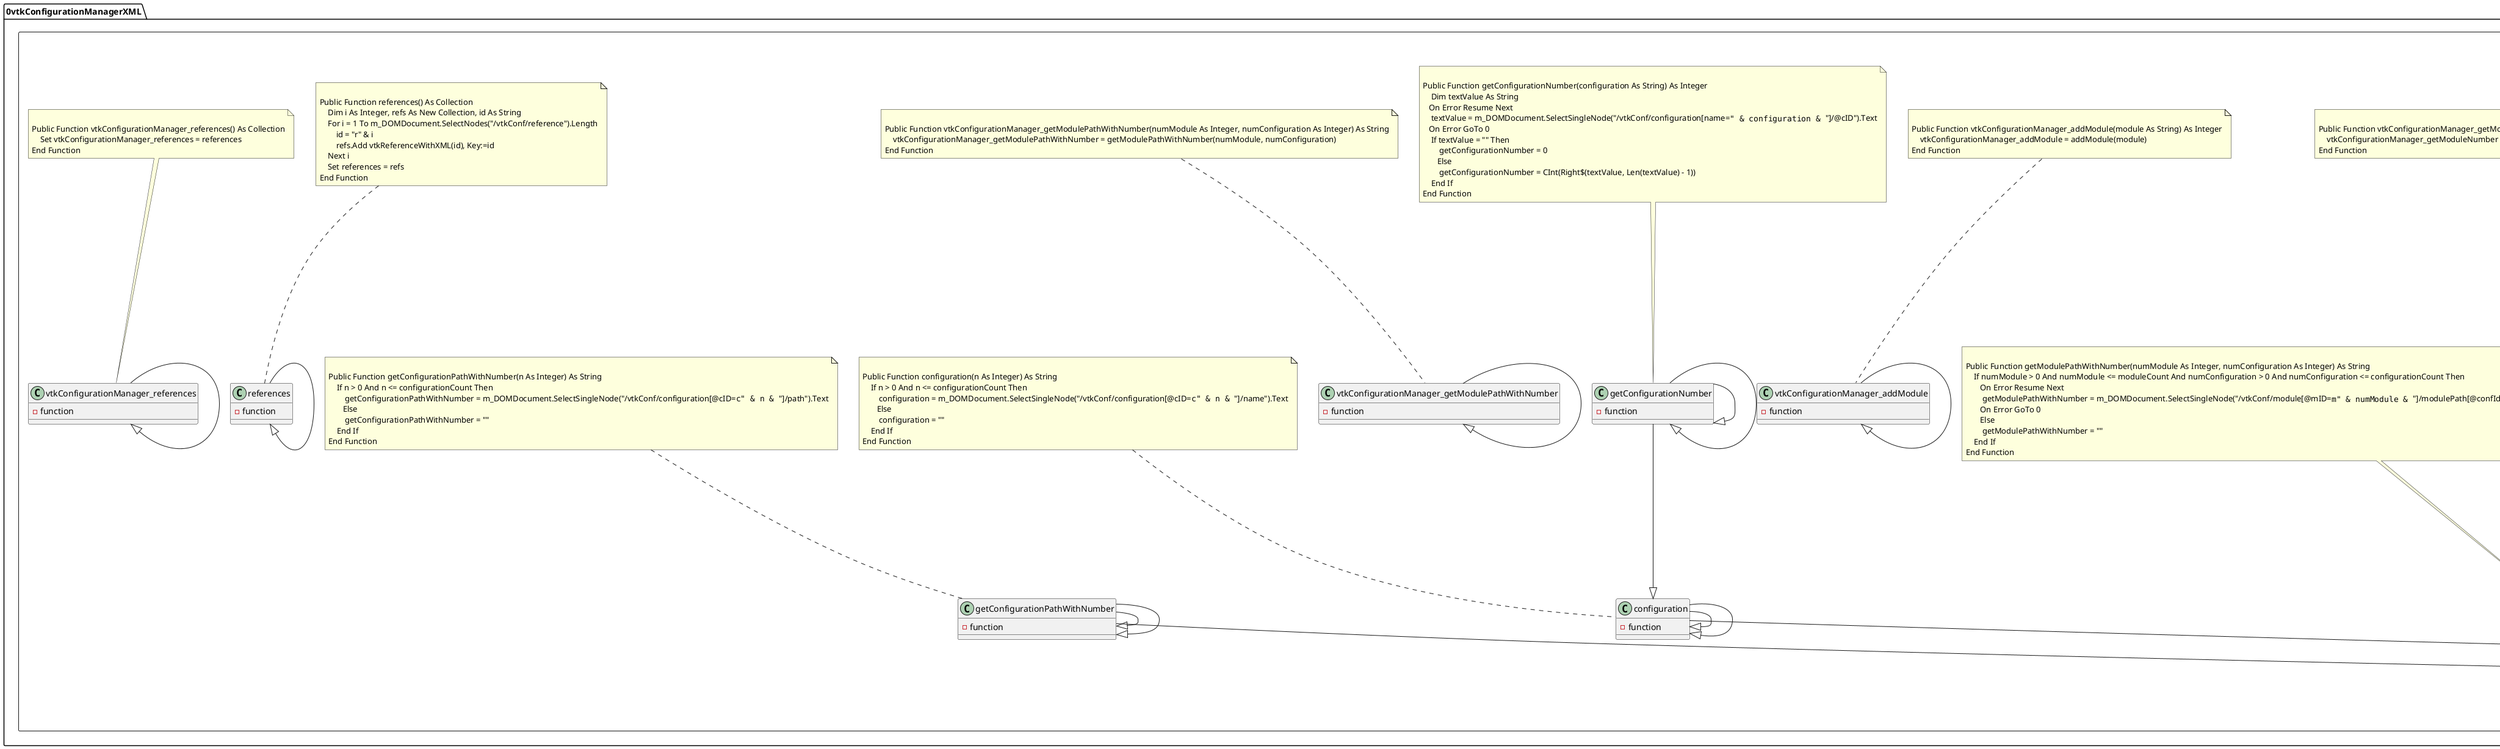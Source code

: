 @startuml
file 0vtkConfigurationManagerXML.cls {
class Class_Terminate {
- sub
}
note top

Private Sub Class_Terminate()
    Set m_DOMDocument = Nothing
End Sub
end note
class init {
- sub
}
note top

Public Sub init(ByVal XMLFilePath As String)
    Dim fso As New FileSystemObject, DDoc As MSXML2.DOMDocument
    Dim projectName As String, rootPath As String
    If fso.FileExists(XMLFilePath) Then
        Set DDoc = New MSXML2.DOMDocument
        DDoc.Load XMLFilePath
        DDoc.setProperty "SelectionLanguage", "XPath"  ' for the use of the contains() function of XPath
        If DDoc.parseError.ErrorCode <> 0 Then
            Err.Raise Number:=VTK_INVALID_XML_FILE, Source:="init:vtkConfigurationManagerXML", Description:="Parse error of " & XMLFilePath & " : " & DDoc.parseError.reason
        End If
        If DDoc.SelectSingleNode("/vtkConf/info/vtkConfigurationsVersion").Text <> "2.0" Then
            Err.Raise Number:=VTK_OBSOLETE_CONFIGURATION_SHEET, Source:="init:vtkConfigurationManagerXML", Description:="Bad version of XML File : 2.0 expected."
        End If
       On Error GoTo M_Error
        projectName = DDoc.SelectSingleNode("/vtkConf/info/projectName").Text
        rootPath = fso.GetParentFolderName(fso.GetParentFolderName(XMLFilePath))
       On Error GoTo 0
        Set m_DOMDocument = DDoc
        m_projectName = projectName
        m_rootPath = rootPath
       Else
        Err.Raise Number:=VTK_WRONG_FILE_PATH, Source:="init:vtkConfigurationManagerXML", Description:="The File " & XMLFilePath & " is unreachable."
    End If
    Exit Sub
M_Error:
    Err.Raise Number:=VTK_INVALID_XML_FILE, Source:="init:vtkConfigurationManagerXML", Description:="Parse error of " & XMLFilePath & " : " & DDoc.parseError.reason
End Sub
end note
init -down-|> projectName
init -down-|> projectName
class configuration {
- function
}
note top

Public Function configuration(n As Integer) As String
    If n > 0 And n <= configurationCount Then
        configuration = m_DOMDocument.SelectSingleNode("/vtkConf/configuration[@cID=""c" & n & """]/name").Text
       Else
        configuration = ""
    End If
End Function
end note
configuration -down-|> configurationCount
configuration -down-|> configuration
configuration -down-|> configuration
class vtkConfigurationManager_configuration {
- function
}
note top

Public Function vtkConfigurationManager_configuration(n As Integer) As String
    vtkConfigurationManager_configuration = configuration(n)
End Function
end note
vtkConfigurationManager_configuration -down-|> vtkConfigurationManager_configuration
class raiseReadOnlyError {
- sub
}
note top

Private Sub raiseReadOnlyError(Source As String)
    Err.Raise Number:=VTK_READONLY_FILE, Source:=Source, Description:="A XML Configuration File is considered Read-Only"
End Sub
end note
class addConfiguration {
- function
}
note top

Public Function addConfiguration(configuration As String, Optional path As String = "", Optional template As String = "", Optional projectName As String = "", Optional comment As String = "") As Integer
    raiseReadOnlyError Source:="addConfiguration:vtkConfigurationManagerXML"
End Function
end note
addConfiguration -down-|> projectName
addConfiguration -down-|> raiseReadOnlyError
class vtkConfigurationManager_addConfiguration {
- function
}
note top

Public Function vtkConfigurationManager_addConfiguration(configuration As String, Optional path As String = "", Optional template As String = "", Optional projectName As String = "", Optional comment As String = "") As Integer
    vtkConfigurationManager_addConfiguration = addConfiguration(configuration, path, template, projectName, comment)
End Function
end note
vtkConfigurationManager_addConfiguration -down-|> projectName
vtkConfigurationManager_addConfiguration -down-|> vtkConfigurationManager_addConfiguration
class configurations {
- function
}
note top

Public Function configurations() As Collection
    Dim col As New Collection, i As Integer, c As vtkConfiguration
    For i = 1 To configurationCount
        Set c = New vtkConfiguration
        c.init confManager:=Me, confNumber:=i
        col.Add Item:=c, Key:=configuration(i)
    Next i
    Set configurations = col
End Function
end note
configurations -down-|> configurations
class vtkConfigurationManager_configurations {
- function
}
note top

Public Function vtkConfigurationManager_configurations() As Collection
    Set vtkConfigurationManager_configurations = configurations
End Function
end note
vtkConfigurationManager_configurations -down-|> vtkConfigurationManager_configurations
class getConfigurationNumber {
- function
}
note top

Public Function getConfigurationNumber(configuration As String) As Integer
    Dim textValue As String
   On Error Resume Next
    textValue = m_DOMDocument.SelectSingleNode("/vtkConf/configuration[name=""" & configuration & """]/@cID").Text
   On Error GoTo 0
    If textValue = "" Then
        getConfigurationNumber = 0
       Else
        getConfigurationNumber = CInt(Right$(textValue, Len(textValue) - 1))
    End If
End Function
end note
getConfigurationNumber -down-|> configuration
getConfigurationNumber -down-|> getConfigurationNumber
getConfigurationNumber -down-|> getConfigurationNumber
class vtkConfigurationManager_getConfigurationNumber {
- function
}
note top

Public Function vtkConfigurationManager_getConfigurationNumber(configuration As String) As Integer
    vtkConfigurationManager_getConfigurationNumber = getConfigurationNumber(configuration)
End Function
end note
vtkConfigurationManager_getConfigurationNumber -down-|> vtkConfigurationManager_getConfigurationNumber
class getConfigurationPathWithNumber {
- function
}
note top

Public Function getConfigurationPathWithNumber(n As Integer) As String
    If n > 0 And n <= configurationCount Then
        getConfigurationPathWithNumber = m_DOMDocument.SelectSingleNode("/vtkConf/configuration[@cID=""c" & n & """]/path").Text
       Else
        getConfigurationPathWithNumber = ""
    End If
End Function
end note
getConfigurationPathWithNumber -down-|> configurationCount
getConfigurationPathWithNumber -down-|> getConfigurationPathWithNumber
getConfigurationPathWithNumber -down-|> getConfigurationPathWithNumber
class vtkConfigurationManager_getConfigurationPathWithNumber {
- function
}
note top

Public Function vtkConfigurationManager_getConfigurationPathWithNumber(n As Integer) As String
    vtkConfigurationManager_getConfigurationPathWithNumber = getConfigurationPathWithNumber(n)
End Function
end note
vtkConfigurationManager_getConfigurationPathWithNumber -down-|> vtkConfigurationManager_getConfigurationPathWithNumber
class setConfigurationPathWithNumber {
- sub
}
note top

Public Sub setConfigurationPathWithNumber(n As Integer, path As String)
    raiseReadOnlyError Source:="setConfigurationPathWithNumber:vtkConfigurationManagerXML"
End Sub
end note
setConfigurationPathWithNumber -down-|> raiseReadOnlyError
class vtkConfigurationManager_setConfigurationPathWithNumber {
- sub
}
note top

Public Sub vtkConfigurationManager_setConfigurationPathWithNumber(n As Integer, path As String)
    setConfigurationPathWithNumber n, path
End Sub
end note
vtkConfigurationManager_setConfigurationPathWithNumber -down-|> setConfigurationPathWithNumber
class getConfigurationPath {
- function
}
note top

Public Function getConfigurationPath(configuration As String) As String
    getConfigurationPath = getConfigurationPathWithNumber(getConfigurationNumber(configuration))
End Function
end note
getConfigurationPath -down-|> getConfigurationPath
class vtkConfigurationManager_getConfigurationPath {
- function
}
note top

Public Function vtkConfigurationManager_getConfigurationPath(configuration As String) As String
    vtkConfigurationManager_getConfigurationPath = getConfigurationPath(configuration)
End Function
end note
vtkConfigurationManager_getConfigurationPath -down-|> vtkConfigurationManager_getConfigurationPath
class setConfigurationPath {
- sub
}
note top

Public Sub setConfigurationPath(configuration As String, path As String)
    raiseReadOnlyError Source:="setConfigurationPath:vtkConfigurationManagerXML"
End Sub
end note
setConfigurationPath -down-|> raiseReadOnlyError
class vtkConfigurationManager_setConfigurationPath {
- sub
}
note top

Public Sub vtkConfigurationManager_setConfigurationPath(configuration As String, path As String)
    setConfigurationPath configuration, path
End Sub
end note
vtkConfigurationManager_setConfigurationPath -down-|> setConfigurationPath
class getConfigurationProjectNameWithNumber {
- function
}
note top

Public Function getConfigurationProjectNameWithNumber(n As Integer) As String
    If n > 0 And n <= configurationCount Then
        getConfigurationProjectNameWithNumber = m_DOMDocument.SelectSingleNode("/vtkConf/configuration[@cID=""c" & n & """]/title").Text
       Else
        getConfigurationProjectNameWithNumber = ""
    End If
End Function
end note
getConfigurationProjectNameWithNumber -down-|> configurationCount
getConfigurationProjectNameWithNumber -down-|> getConfigurationProjectNameWithNumber
getConfigurationProjectNameWithNumber -down-|> getConfigurationProjectNameWithNumber
class vtkConfigurationManager_getConfigurationProjectNameWithNumber {
- function
}
note top

Public Function vtkConfigurationManager_getConfigurationProjectNameWithNumber(n As Integer) As String
    vtkConfigurationManager_getConfigurationProjectNameWithNumber = getConfigurationProjectNameWithNumber(n)
End Function
end note
vtkConfigurationManager_getConfigurationProjectNameWithNumber -down-|> vtkConfigurationManager_getConfigurationProjectNameWithNumber
class setConfigurationProjectNameWithNumber {
- sub
}
note top

Public Sub setConfigurationProjectNameWithNumber(n As Integer, projectName As String)
    raiseReadOnlyError Source:="setConfigurationProjectNameWithNumber:vtkConfigurationManagerXML"
End Sub
end note
setConfigurationProjectNameWithNumber -down-|> projectName
setConfigurationProjectNameWithNumber -down-|> raiseReadOnlyError
class vtkConfigurationManager_setConfigurationProjectNameWithNumber {
- sub
}
note top

Public Sub vtkConfigurationManager_setConfigurationProjectNameWithNumber(n As Integer, projectName As String)
    setConfigurationProjectNameWithNumber n, projectName
End Sub
end note
vtkConfigurationManager_setConfigurationProjectNameWithNumber -down-|> projectName
vtkConfigurationManager_setConfigurationProjectNameWithNumber -down-|> setConfigurationProjectNameWithNumber
class getConfigurationCommentWithNumber {
- function
}
note top

Public Function getConfigurationCommentWithNumber(n As Integer) As String
    If n > 0 And n <= configurationCount Then
        getConfigurationCommentWithNumber = m_DOMDocument.SelectSingleNode("/vtkConf/configuration[@cID=""c" & n & """]/comment").Text
       Else
        getConfigurationCommentWithNumber = ""
    End If
End Function
end note
getConfigurationCommentWithNumber -down-|> configurationCount
getConfigurationCommentWithNumber -down-|> getConfigurationCommentWithNumber
getConfigurationCommentWithNumber -down-|> getConfigurationCommentWithNumber
class vtkConfigurationManager_getConfigurationCommentWithNumber {
- function
}
note top

Public Function vtkConfigurationManager_getConfigurationCommentWithNumber(n As Integer) As String
    vtkConfigurationManager_getConfigurationCommentWithNumber = getConfigurationCommentWithNumber(n)
End Function
end note
vtkConfigurationManager_getConfigurationCommentWithNumber -down-|> vtkConfigurationManager_getConfigurationCommentWithNumber
class setConfigurationCommentWithNumber {
- sub
}
note top

Public Sub setConfigurationCommentWithNumber(n As Integer, comment As String)
    raiseReadOnlyError Source:="setConfigurationCommentWithNumber:vtkConfigurationManagerXML"
End Sub
end note
setConfigurationCommentWithNumber -down-|> raiseReadOnlyError
class vtkConfigurationManager_setConfigurationCommentWithNumber {
- sub
}
note top

Public Sub vtkConfigurationManager_setConfigurationCommentWithNumber(n As Integer, comment As String)
    setConfigurationCommentWithNumber n, comment
End Sub
end note
vtkConfigurationManager_setConfigurationCommentWithNumber -down-|> setConfigurationCommentWithNumber
class getConfigurationTemplateWithNumber {
- function
}
note top

Public Function getConfigurationTemplateWithNumber(n As Integer) As String
    If n > 0 And n <= configurationCount Then
       On Error Resume Next
        getConfigurationTemplateWithNumber = m_DOMDocument.SelectSingleNode("/vtkConf/configuration[@cID=""c" & n & """]/templatePath").Text
       On Error GoTo 0
       Else
        getConfigurationTemplateWithNumber = ""
    End If
End Function
end note
getConfigurationTemplateWithNumber -down-|> configurationCount
getConfigurationTemplateWithNumber -down-|> getConfigurationTemplateWithNumber
getConfigurationTemplateWithNumber -down-|> getConfigurationTemplateWithNumber
class vtkConfigurationManager_getConfigurationTemplateWithNumber {
- function
}
note top

Public Function vtkConfigurationManager_getConfigurationTemplateWithNumber(n As Integer) As String
    vtkConfigurationManager_getConfigurationTemplateWithNumber = getConfigurationTemplateWithNumber(n)
End Function
end note
vtkConfigurationManager_getConfigurationTemplateWithNumber -down-|> vtkConfigurationManager_getConfigurationTemplateWithNumber
class setConfigurationTemplateWithNumber {
- sub
}
note top

Public Sub setConfigurationTemplateWithNumber(n As Integer, template As String)
    raiseReadOnlyError Source:="setConfigurationTemplateWithNumber:vtkConfigurationManagerXML"
End Sub
end note
setConfigurationTemplateWithNumber -down-|> raiseReadOnlyError
class vtkConfigurationManager_setConfigurationTemplateWithNumber {
- sub
}
note top

Public Sub vtkConfigurationManager_setConfigurationTemplateWithNumber(n As Integer, template As String)
    setConfigurationTemplateWithNumber n, template
End Sub
end note
vtkConfigurationManager_setConfigurationTemplateWithNumber -down-|> setConfigurationTemplateWithNumber
class getConfigurationPasswordWithNumber {
- function
}
note top

Public Function getConfigurationPasswordWithNumber(n As Integer) As String
    If n > 0 And n <= configurationCount Then
       On Error Resume Next
        getConfigurationPasswordWithNumber = m_DOMDocument.SelectSingleNode("/vtkConf/configuration[@cID=""c" & n & """]/password").Text
       On Error GoTo 0
       Else
        getConfigurationPasswordWithNumber = ""
    End If
End Function
end note
getConfigurationPasswordWithNumber -down-|> configurationCount
getConfigurationPasswordWithNumber -down-|> getConfigurationPasswordWithNumber
getConfigurationPasswordWithNumber -down-|> getConfigurationPasswordWithNumber
class vtkConfigurationManager_getConfigurationPasswordWithNumber {
- function
}
note top

Public Function vtkConfigurationManager_getConfigurationPasswordWithNumber(n As Integer) As String
    vtkConfigurationManager_getConfigurationPasswordWithNumber = getConfigurationPasswordWithNumber(n)
End Function
end note
vtkConfigurationManager_getConfigurationPasswordWithNumber -down-|> vtkConfigurationManager_getConfigurationPasswordWithNumber
class setConfigurationPasswordWithNumber {
- sub
}
note top

Public Sub setConfigurationPasswordWithNumber(n As Integer, password As String)
    raiseReadOnlyError Source:="setConfigurationPasswordWithNumber:vtkConfigurationManagerXML"
End Sub
end note
setConfigurationPasswordWithNumber -down-|> raiseReadOnlyError
class vtkConfigurationManager_setConfigurationPasswordWithNumber {
- sub
}
note top

Public Sub vtkConfigurationManager_setConfigurationPasswordWithNumber(n As Integer, password As String)
    setConfigurationPasswordWithNumber n, password
End Sub
end note
vtkConfigurationManager_setConfigurationPasswordWithNumber -down-|> setConfigurationPasswordWithNumber
class vtkReferenceWithXML {
- function
}
note top

Private Function vtkReferenceWithXML(id As String) As vtkReference
    Dim ref As New vtkReference
    ref.id = id
    ref.name = m_DOMDocument.SelectSingleNode("/vtkConf/reference[@refID=""" & id & """]/name").Text
   On Error Resume Next
    ref.GUID = m_DOMDocument.SelectSingleNode("/vtkConf/reference[@refID=""" & id & """]/guid").Text
    If Err.Number <> 0 Then
        Err.Number = 0
        ref.fullPath = m_DOMDocument.SelectSingleNode("/vtkConf/reference[@refID=""" & id & """]/path").Text
    End If
   On Error GoTo 0
    Set vtkReferenceWithXML = ref
End Function
end note
vtkReferenceWithXML -down-|> vtkReferenceWithXML
class getConfigurationReferencesWithNumber {
- function
}
note top

Public Function getConfigurationReferencesWithNumber(n As Integer) As Collection
    Dim refIDs() As String, i As Integer, refs As New Collection
   On Error GoTo M_Error
    refIDs = Split(m_DOMDocument.SelectSingleNode("/vtkConf/configuration[@cID=""c" & n & """]").Attributes.getNamedItem("refIDs").Text)
   On Error GoTo 0
    For i = LBound(refIDs) To UBound(refIDs)
        refs.Add vtkReferenceWithXML(refIDs(i)), Key:=refIDs(i)
    Next i
M_Error:    ' refIDs attribute is optional
    Set getConfigurationReferencesWithNumber = refs
End Function
end note
getConfigurationReferencesWithNumber -down-|> getConfigurationReferencesWithNumber
class vtkConfigurationManager_getConfigurationReferencesWithNumber {
- function
}
note top

Public Function vtkConfigurationManager_getConfigurationReferencesWithNumber(n As Integer) As Collection
    Set vtkConfigurationManager_getConfigurationReferencesWithNumber = getConfigurationReferencesWithNumber(n)
End Function
end note
vtkConfigurationManager_getConfigurationReferencesWithNumber -down-|> vtkConfigurationManager_getConfigurationReferencesWithNumber
class modules {
- function
}
note top

Public Function modules() As Collection
    Dim col As New Collection, i As Integer, m As vtkModule
    For i = 1 To moduleCount
        Set m = New vtkModule
        m.init confManager:=Me, modNumber:=i
        col.Add Item:=m, Key:=module(i)
    Next i
    Set modules = col
End Function
end note
modules -down-|> modules
class vtkConfigurationManager_modules {
- function
}
note top

Public Function vtkConfigurationManager_modules() As Collection
    Set vtkConfigurationManager_modules = modules
End Function
end note
vtkConfigurationManager_modules -down-|> vtkConfigurationManager_modules
class module {
- function
}
note top

Public Function module(n As Integer) As String
    If n > 0 And n <= moduleCount Then
        module = m_DOMDocument.SelectSingleNode("/vtkConf/module[@mID=""m" & n & """]/name").Text
       Else
        module = ""
    End If
End Function
end note
module -down-|> module
module -down-|> module
class vtkConfigurationManager_module {
- function
}
note top

Public Function vtkConfigurationManager_module(n As Integer) As String
    vtkConfigurationManager_module = module(n)
End Function
end note
vtkConfigurationManager_module -down-|> vtkConfigurationManager_module
class getModuleNumber {
- function
}
note top

Public Function getModuleNumber(module As String) As Integer
    Dim textValue As String
   On Error Resume Next
    textValue = m_DOMDocument.SelectSingleNode("/vtkConf/module[name=""" & module & """]/@mID").Text
   On Error GoTo 0
    If textValue = "" Then
        getModuleNumber = 0
       Else
        getModuleNumber = CInt(Right$(textValue, Len(textValue) - 1))
    End If
End Function
end note
getModuleNumber -down-|> module
getModuleNumber -down-|> getModuleNumber
getModuleNumber -down-|> getModuleNumber
class vtkConfigurationManager_getModuleNumber {
- function
}
note top

Public Function vtkConfigurationManager_getModuleNumber(module As String) As Integer
    vtkConfigurationManager_getModuleNumber = getModuleNumber(module)
End Function
end note
vtkConfigurationManager_getModuleNumber -down-|> vtkConfigurationManager_getModuleNumber
class addModule {
- function
}
note top

Public Function addModule(module As String) As Integer
    raiseReadOnlyError Source:="addModule:vtkConfigurationManagerXML"
End Function
end note
addModule -down-|> raiseReadOnlyError
class vtkConfigurationManager_addModule {
- function
}
note top

Public Function vtkConfigurationManager_addModule(module As String) As Integer
    vtkConfigurationManager_addModule = addModule(module)
End Function
end note
vtkConfigurationManager_addModule -down-|> vtkConfigurationManager_addModule
class getModulePathWithNumber {
- function
}
note top

Public Function getModulePathWithNumber(numModule As Integer, numConfiguration As Integer) As String
    If numModule > 0 And numModule <= moduleCount And numConfiguration > 0 And numConfiguration <= configurationCount Then
       On Error Resume Next
        getModulePathWithNumber = m_DOMDocument.SelectSingleNode("/vtkConf/module[@mID=""m" & numModule & """]/modulePath[@confId=""c" & numConfiguration & """]").Text
       On Error GoTo 0
       Else
        getModulePathWithNumber = ""
    End If
End Function
end note
getModulePathWithNumber -down-|> configurationCount
getModulePathWithNumber -down-|> getModulePathWithNumber
getModulePathWithNumber -down-|> getModulePathWithNumber
class vtkConfigurationManager_getModulePathWithNumber {
- function
}
note top

Public Function vtkConfigurationManager_getModulePathWithNumber(numModule As Integer, numConfiguration As Integer) As String
    vtkConfigurationManager_getModulePathWithNumber = getModulePathWithNumber(numModule, numConfiguration)
End Function
end note
vtkConfigurationManager_getModulePathWithNumber -down-|> vtkConfigurationManager_getModulePathWithNumber
class setModulePathWithNumber {
- sub
}
note top

Public Sub setModulePathWithNumber(path As String, numModule As Integer, numConfiguration As Integer)
    raiseReadOnlyError Source:="setModulePathWithNumber:vtkConfigurationManagerXML"
End Sub
end note
setModulePathWithNumber -down-|> raiseReadOnlyError
class vtkConfigurationManager_setModulePathWithNumber {
- sub
}
note top

Public Sub vtkConfigurationManager_setModulePathWithNumber(path As String, numModule As Integer, numConfiguration As Integer)
    setModulePathWithNumber path, numModule, numConfiguration
End Sub
end note
vtkConfigurationManager_setModulePathWithNumber -down-|> setModulePathWithNumber
class references {
- function
}
note top

Public Function references() As Collection
    Dim i As Integer, refs As New Collection, id As String
    For i = 1 To m_DOMDocument.SelectNodes("/vtkConf/reference").Length
        id = "r" & i
        refs.Add vtkReferenceWithXML(id), Key:=id
    Next i
    Set references = refs
End Function
end note
references -down-|> references
class vtkConfigurationManager_references {
- function
}
note top

Public Function vtkConfigurationManager_references() As Collection
    Set vtkConfigurationManager_references = references
End Function
end note
vtkConfigurationManager_references -down-|> vtkConfigurationManager_references
} 
@enduml
